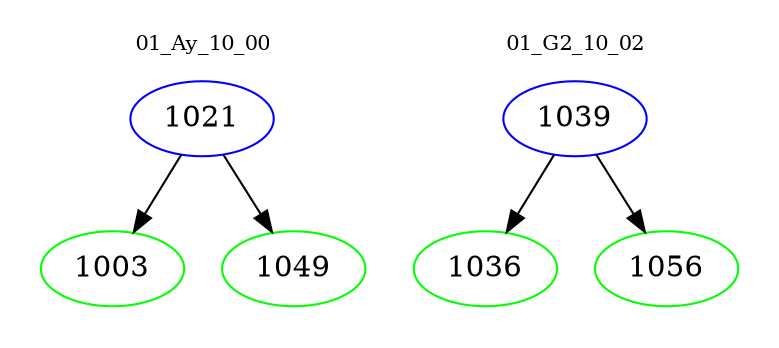 digraph{
subgraph cluster_0 {
color = white
label = "01_Ay_10_00";
fontsize=10;
T0_1021 [label="1021", color="blue"]
T0_1021 -> T0_1003 [color="black"]
T0_1003 [label="1003", color="green"]
T0_1021 -> T0_1049 [color="black"]
T0_1049 [label="1049", color="green"]
}
subgraph cluster_1 {
color = white
label = "01_G2_10_02";
fontsize=10;
T1_1039 [label="1039", color="blue"]
T1_1039 -> T1_1036 [color="black"]
T1_1036 [label="1036", color="green"]
T1_1039 -> T1_1056 [color="black"]
T1_1056 [label="1056", color="green"]
}
}
